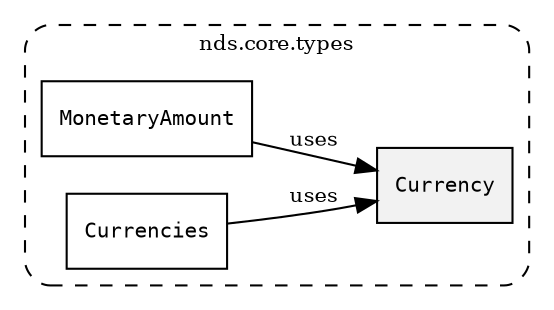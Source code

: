 /**
 * This dot file creates symbol collaboration diagram for Currency.
 */
digraph ZSERIO
{
    node [shape=box, fontsize=10];
    rankdir="LR";
    fontsize=10;
    tooltip="Currency collaboration diagram";

    subgraph "cluster_nds.core.types"
    {
        style="dashed, rounded";
        label="nds.core.types";
        tooltip="Package nds.core.types";
        href="../../../content/packages/nds.core.types.html#Package-nds-core-types";
        target="_parent";

        "Currency" [style="filled", fillcolor="#0000000D", target="_parent", label=<<font face="monospace"><table align="center" border="0" cellspacing="0" cellpadding="0"><tr><td href="../../../content/packages/nds.core.types.html#Enum-Currency" title="Enum defined in nds.core.types">Currency</td></tr></table></font>>];
        "MonetaryAmount" [target="_parent", label=<<font face="monospace"><table align="center" border="0" cellspacing="0" cellpadding="0"><tr><td href="../../../content/packages/nds.core.types.html#Structure-MonetaryAmount" title="Structure defined in nds.core.types">MonetaryAmount</td></tr></table></font>>];
        "Currencies" [target="_parent", label=<<font face="monospace"><table align="center" border="0" cellspacing="0" cellpadding="0"><tr><td href="../../../content/packages/nds.core.types.html#Structure-Currencies" title="Structure defined in nds.core.types">Currencies</td></tr></table></font>>];
    }

    "MonetaryAmount" -> "Currency" [label="uses", fontsize=10];
    "Currencies" -> "Currency" [label="uses", fontsize=10];
}
